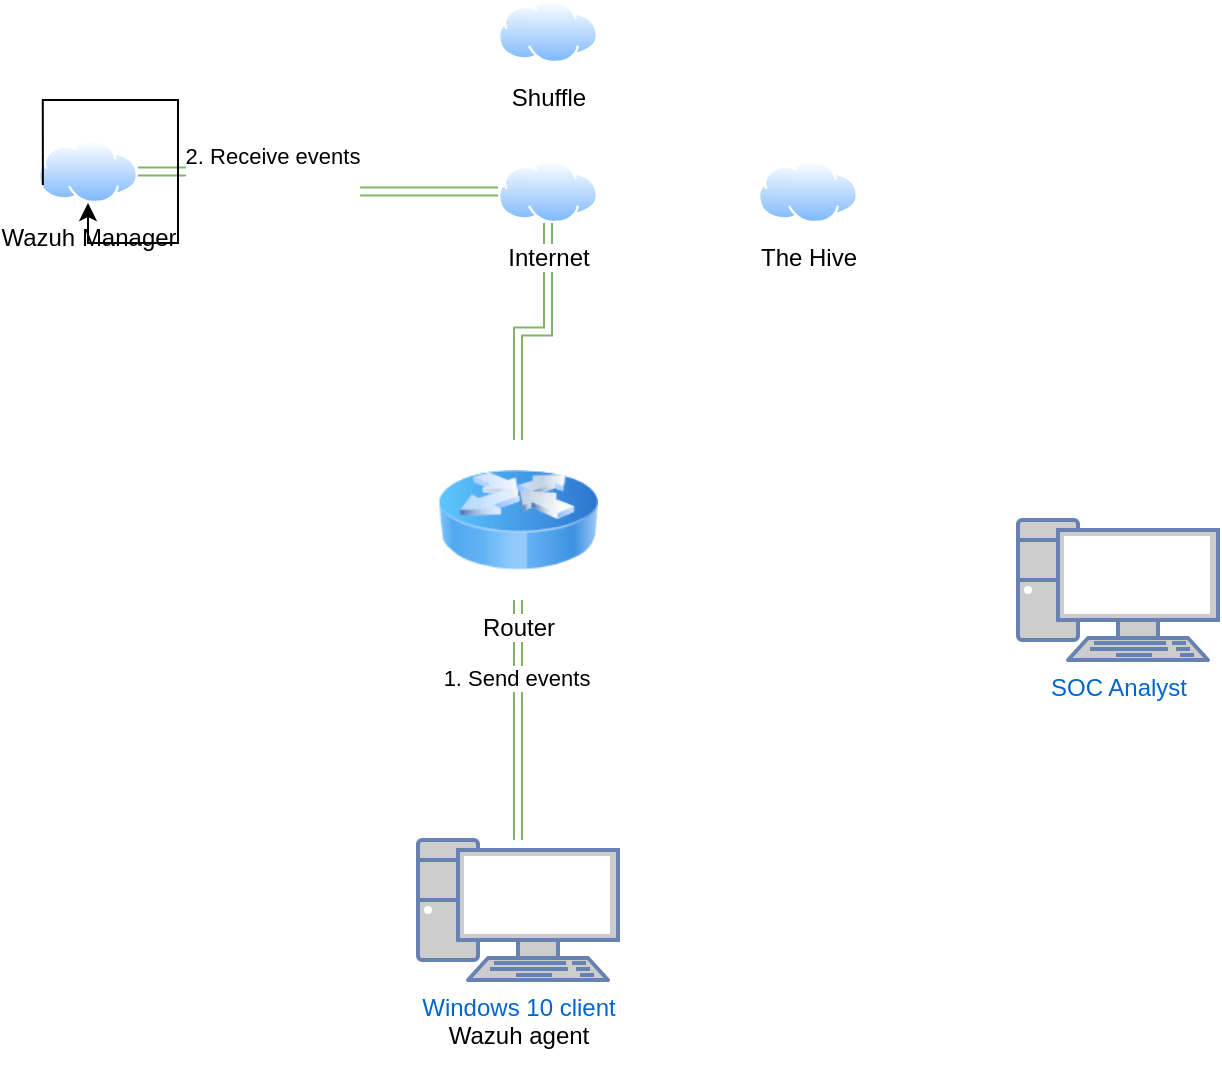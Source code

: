 <mxfile version="24.7.5">
  <diagram name="Page-1" id="Z5ZXOwW7_WhEw2OIEuwr">
    <mxGraphModel dx="1173" dy="772" grid="1" gridSize="10" guides="1" tooltips="1" connect="1" arrows="1" fold="1" page="1" pageScale="1" pageWidth="850" pageHeight="1100" math="0" shadow="0">
      <root>
        <mxCell id="0" />
        <mxCell id="1" parent="0" />
        <mxCell id="mpxFUCchqTdkSoxCrjNj-9" style="edgeStyle=orthogonalEdgeStyle;rounded=0;orthogonalLoop=1;jettySize=auto;html=1;jumpStyle=none;startArrow=block;startFill=0;shape=link;fillColor=#d5e8d4;strokeColor=#82b366;" edge="1" parent="1" source="mpxFUCchqTdkSoxCrjNj-1" target="mpxFUCchqTdkSoxCrjNj-2">
          <mxGeometry relative="1" as="geometry" />
        </mxCell>
        <mxCell id="mpxFUCchqTdkSoxCrjNj-10" value="1. Send events" style="edgeLabel;html=1;align=center;verticalAlign=middle;resizable=0;points=[];" vertex="1" connectable="0" parent="mpxFUCchqTdkSoxCrjNj-9">
          <mxGeometry x="0.356" y="1" relative="1" as="geometry">
            <mxPoint as="offset" />
          </mxGeometry>
        </mxCell>
        <mxCell id="mpxFUCchqTdkSoxCrjNj-1" value="Windows 10 client&lt;div&gt;&lt;br&gt;&lt;/div&gt;" style="fontColor=#0066CC;verticalAlign=top;verticalLabelPosition=bottom;labelPosition=center;align=center;html=1;outlineConnect=0;fillColor=#CCCCCC;strokeColor=#6881B3;gradientColor=none;gradientDirection=north;strokeWidth=2;shape=mxgraph.networks.pc;" vertex="1" parent="1">
          <mxGeometry x="270" y="480" width="100" height="70" as="geometry" />
        </mxCell>
        <mxCell id="mpxFUCchqTdkSoxCrjNj-11" style="edgeStyle=orthogonalEdgeStyle;rounded=0;orthogonalLoop=1;jettySize=auto;html=1;shape=link;fillColor=#d5e8d4;strokeColor=#82b366;" edge="1" parent="1" source="mpxFUCchqTdkSoxCrjNj-2" target="mpxFUCchqTdkSoxCrjNj-4">
          <mxGeometry relative="1" as="geometry" />
        </mxCell>
        <mxCell id="mpxFUCchqTdkSoxCrjNj-2" value="Router" style="image;html=1;image=img/lib/clip_art/networking/Router_Icon_128x128.png" vertex="1" parent="1">
          <mxGeometry x="280" y="280" width="80" height="80" as="geometry" />
        </mxCell>
        <mxCell id="mpxFUCchqTdkSoxCrjNj-3" value="Wazuh agent&lt;div&gt;&lt;br&gt;&lt;/div&gt;" style="text;html=1;align=center;verticalAlign=middle;resizable=0;points=[];autosize=1;strokeColor=none;fillColor=none;" vertex="1" parent="1">
          <mxGeometry x="275" y="565" width="90" height="40" as="geometry" />
        </mxCell>
        <mxCell id="mpxFUCchqTdkSoxCrjNj-13" style="edgeStyle=orthogonalEdgeStyle;rounded=0;orthogonalLoop=1;jettySize=auto;html=1;exitX=0;exitY=0.5;exitDx=0;exitDy=0;shape=link;fillColor=#d5e8d4;strokeColor=#82b366;" edge="1" parent="1" source="mpxFUCchqTdkSoxCrjNj-4" target="mpxFUCchqTdkSoxCrjNj-6">
          <mxGeometry relative="1" as="geometry" />
        </mxCell>
        <mxCell id="mpxFUCchqTdkSoxCrjNj-15" value="2. Receive events&lt;div&gt;&lt;br&gt;&lt;/div&gt;" style="edgeLabel;html=1;align=center;verticalAlign=middle;resizable=0;points=[];" vertex="1" connectable="0" parent="mpxFUCchqTdkSoxCrjNj-13">
          <mxGeometry x="0.295" y="-1" relative="1" as="geometry">
            <mxPoint as="offset" />
          </mxGeometry>
        </mxCell>
        <mxCell id="mpxFUCchqTdkSoxCrjNj-4" value="Internet" style="image;aspect=fixed;perimeter=ellipsePerimeter;html=1;align=center;shadow=0;dashed=0;spacingTop=3;image=img/lib/active_directory/internet_cloud.svg;" vertex="1" parent="1">
          <mxGeometry x="310" y="140" width="50" height="31.5" as="geometry" />
        </mxCell>
        <mxCell id="mpxFUCchqTdkSoxCrjNj-5" value="The Hive" style="image;aspect=fixed;perimeter=ellipsePerimeter;html=1;align=center;shadow=0;dashed=0;spacingTop=3;image=img/lib/active_directory/internet_cloud.svg;" vertex="1" parent="1">
          <mxGeometry x="440" y="140" width="50" height="31.5" as="geometry" />
        </mxCell>
        <mxCell id="mpxFUCchqTdkSoxCrjNj-6" value="Wazuh Manager" style="image;aspect=fixed;perimeter=ellipsePerimeter;html=1;align=center;shadow=0;dashed=0;spacingTop=3;image=img/lib/active_directory/internet_cloud.svg;" vertex="1" parent="1">
          <mxGeometry x="80" y="130" width="50" height="31.5" as="geometry" />
        </mxCell>
        <mxCell id="mpxFUCchqTdkSoxCrjNj-7" value="Shuffle" style="image;aspect=fixed;perimeter=ellipsePerimeter;html=1;align=center;shadow=0;dashed=0;spacingTop=3;image=img/lib/active_directory/internet_cloud.svg;" vertex="1" parent="1">
          <mxGeometry x="310" y="60" width="50" height="31.5" as="geometry" />
        </mxCell>
        <mxCell id="mpxFUCchqTdkSoxCrjNj-8" value="&lt;div&gt;SOC Analyst&lt;/div&gt;" style="fontColor=#0066CC;verticalAlign=top;verticalLabelPosition=bottom;labelPosition=center;align=center;html=1;outlineConnect=0;fillColor=#CCCCCC;strokeColor=#6881B3;gradientColor=none;gradientDirection=north;strokeWidth=2;shape=mxgraph.networks.pc;" vertex="1" parent="1">
          <mxGeometry x="570" y="320" width="100" height="70" as="geometry" />
        </mxCell>
        <mxCell id="mpxFUCchqTdkSoxCrjNj-12" style="edgeStyle=orthogonalEdgeStyle;rounded=0;orthogonalLoop=1;jettySize=auto;html=1;exitX=0;exitY=0.75;exitDx=0;exitDy=0;" edge="1" parent="1" source="mpxFUCchqTdkSoxCrjNj-6" target="mpxFUCchqTdkSoxCrjNj-6">
          <mxGeometry relative="1" as="geometry" />
        </mxCell>
      </root>
    </mxGraphModel>
  </diagram>
</mxfile>
